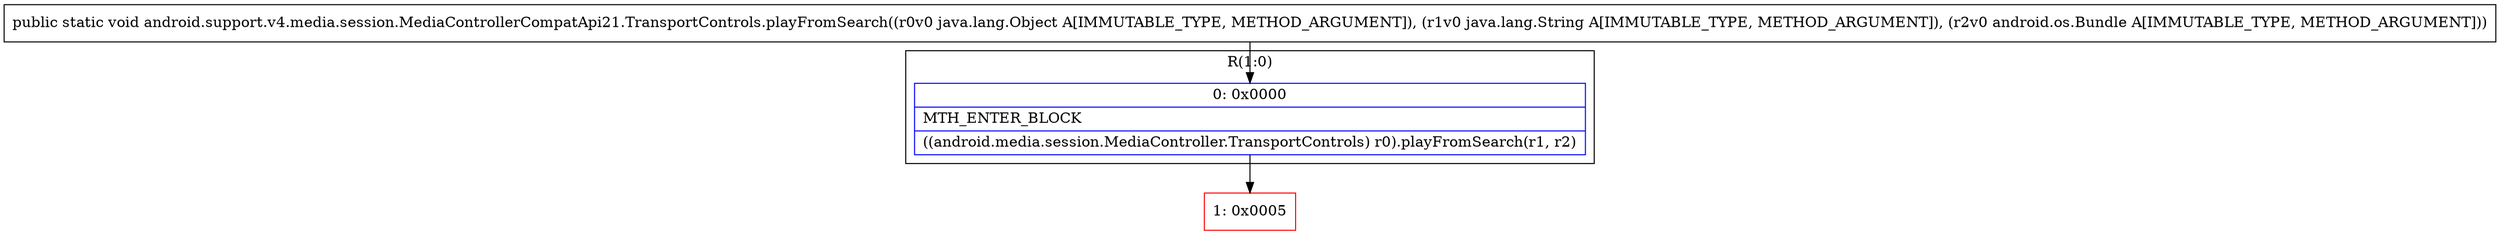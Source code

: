 digraph "CFG forandroid.support.v4.media.session.MediaControllerCompatApi21.TransportControls.playFromSearch(Ljava\/lang\/Object;Ljava\/lang\/String;Landroid\/os\/Bundle;)V" {
subgraph cluster_Region_1847624265 {
label = "R(1:0)";
node [shape=record,color=blue];
Node_0 [shape=record,label="{0\:\ 0x0000|MTH_ENTER_BLOCK\l|((android.media.session.MediaController.TransportControls) r0).playFromSearch(r1, r2)\l}"];
}
Node_1 [shape=record,color=red,label="{1\:\ 0x0005}"];
MethodNode[shape=record,label="{public static void android.support.v4.media.session.MediaControllerCompatApi21.TransportControls.playFromSearch((r0v0 java.lang.Object A[IMMUTABLE_TYPE, METHOD_ARGUMENT]), (r1v0 java.lang.String A[IMMUTABLE_TYPE, METHOD_ARGUMENT]), (r2v0 android.os.Bundle A[IMMUTABLE_TYPE, METHOD_ARGUMENT])) }"];
MethodNode -> Node_0;
Node_0 -> Node_1;
}

